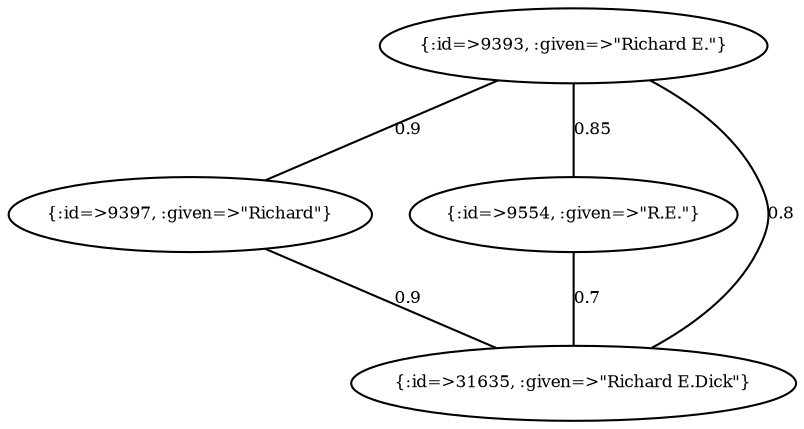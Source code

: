 graph Collector__WeightedGraph {
    "{:id=>9393, :given=>\"Richard E.\"}" [
        fontsize = 8,
        label = "{:id=>9393, :given=>\"Richard E.\"}"
    ]

    "{:id=>9397, :given=>\"Richard\"}" [
        fontsize = 8,
        label = "{:id=>9397, :given=>\"Richard\"}"
    ]

    "{:id=>9554, :given=>\"R.E.\"}" [
        fontsize = 8,
        label = "{:id=>9554, :given=>\"R.E.\"}"
    ]

    "{:id=>31635, :given=>\"Richard E.Dick\"}" [
        fontsize = 8,
        label = "{:id=>31635, :given=>\"Richard E.Dick\"}"
    ]

    "{:id=>9393, :given=>\"Richard E.\"}" -- "{:id=>9397, :given=>\"Richard\"}" [
        fontsize = 8,
        label = 0.9
    ]

    "{:id=>9393, :given=>\"Richard E.\"}" -- "{:id=>9554, :given=>\"R.E.\"}" [
        fontsize = 8,
        label = 0.85
    ]

    "{:id=>9393, :given=>\"Richard E.\"}" -- "{:id=>31635, :given=>\"Richard E.Dick\"}" [
        fontsize = 8,
        label = 0.8
    ]

    "{:id=>9397, :given=>\"Richard\"}" -- "{:id=>31635, :given=>\"Richard E.Dick\"}" [
        fontsize = 8,
        label = 0.9
    ]

    "{:id=>9554, :given=>\"R.E.\"}" -- "{:id=>31635, :given=>\"Richard E.Dick\"}" [
        fontsize = 8,
        label = 0.7
    ]
}
